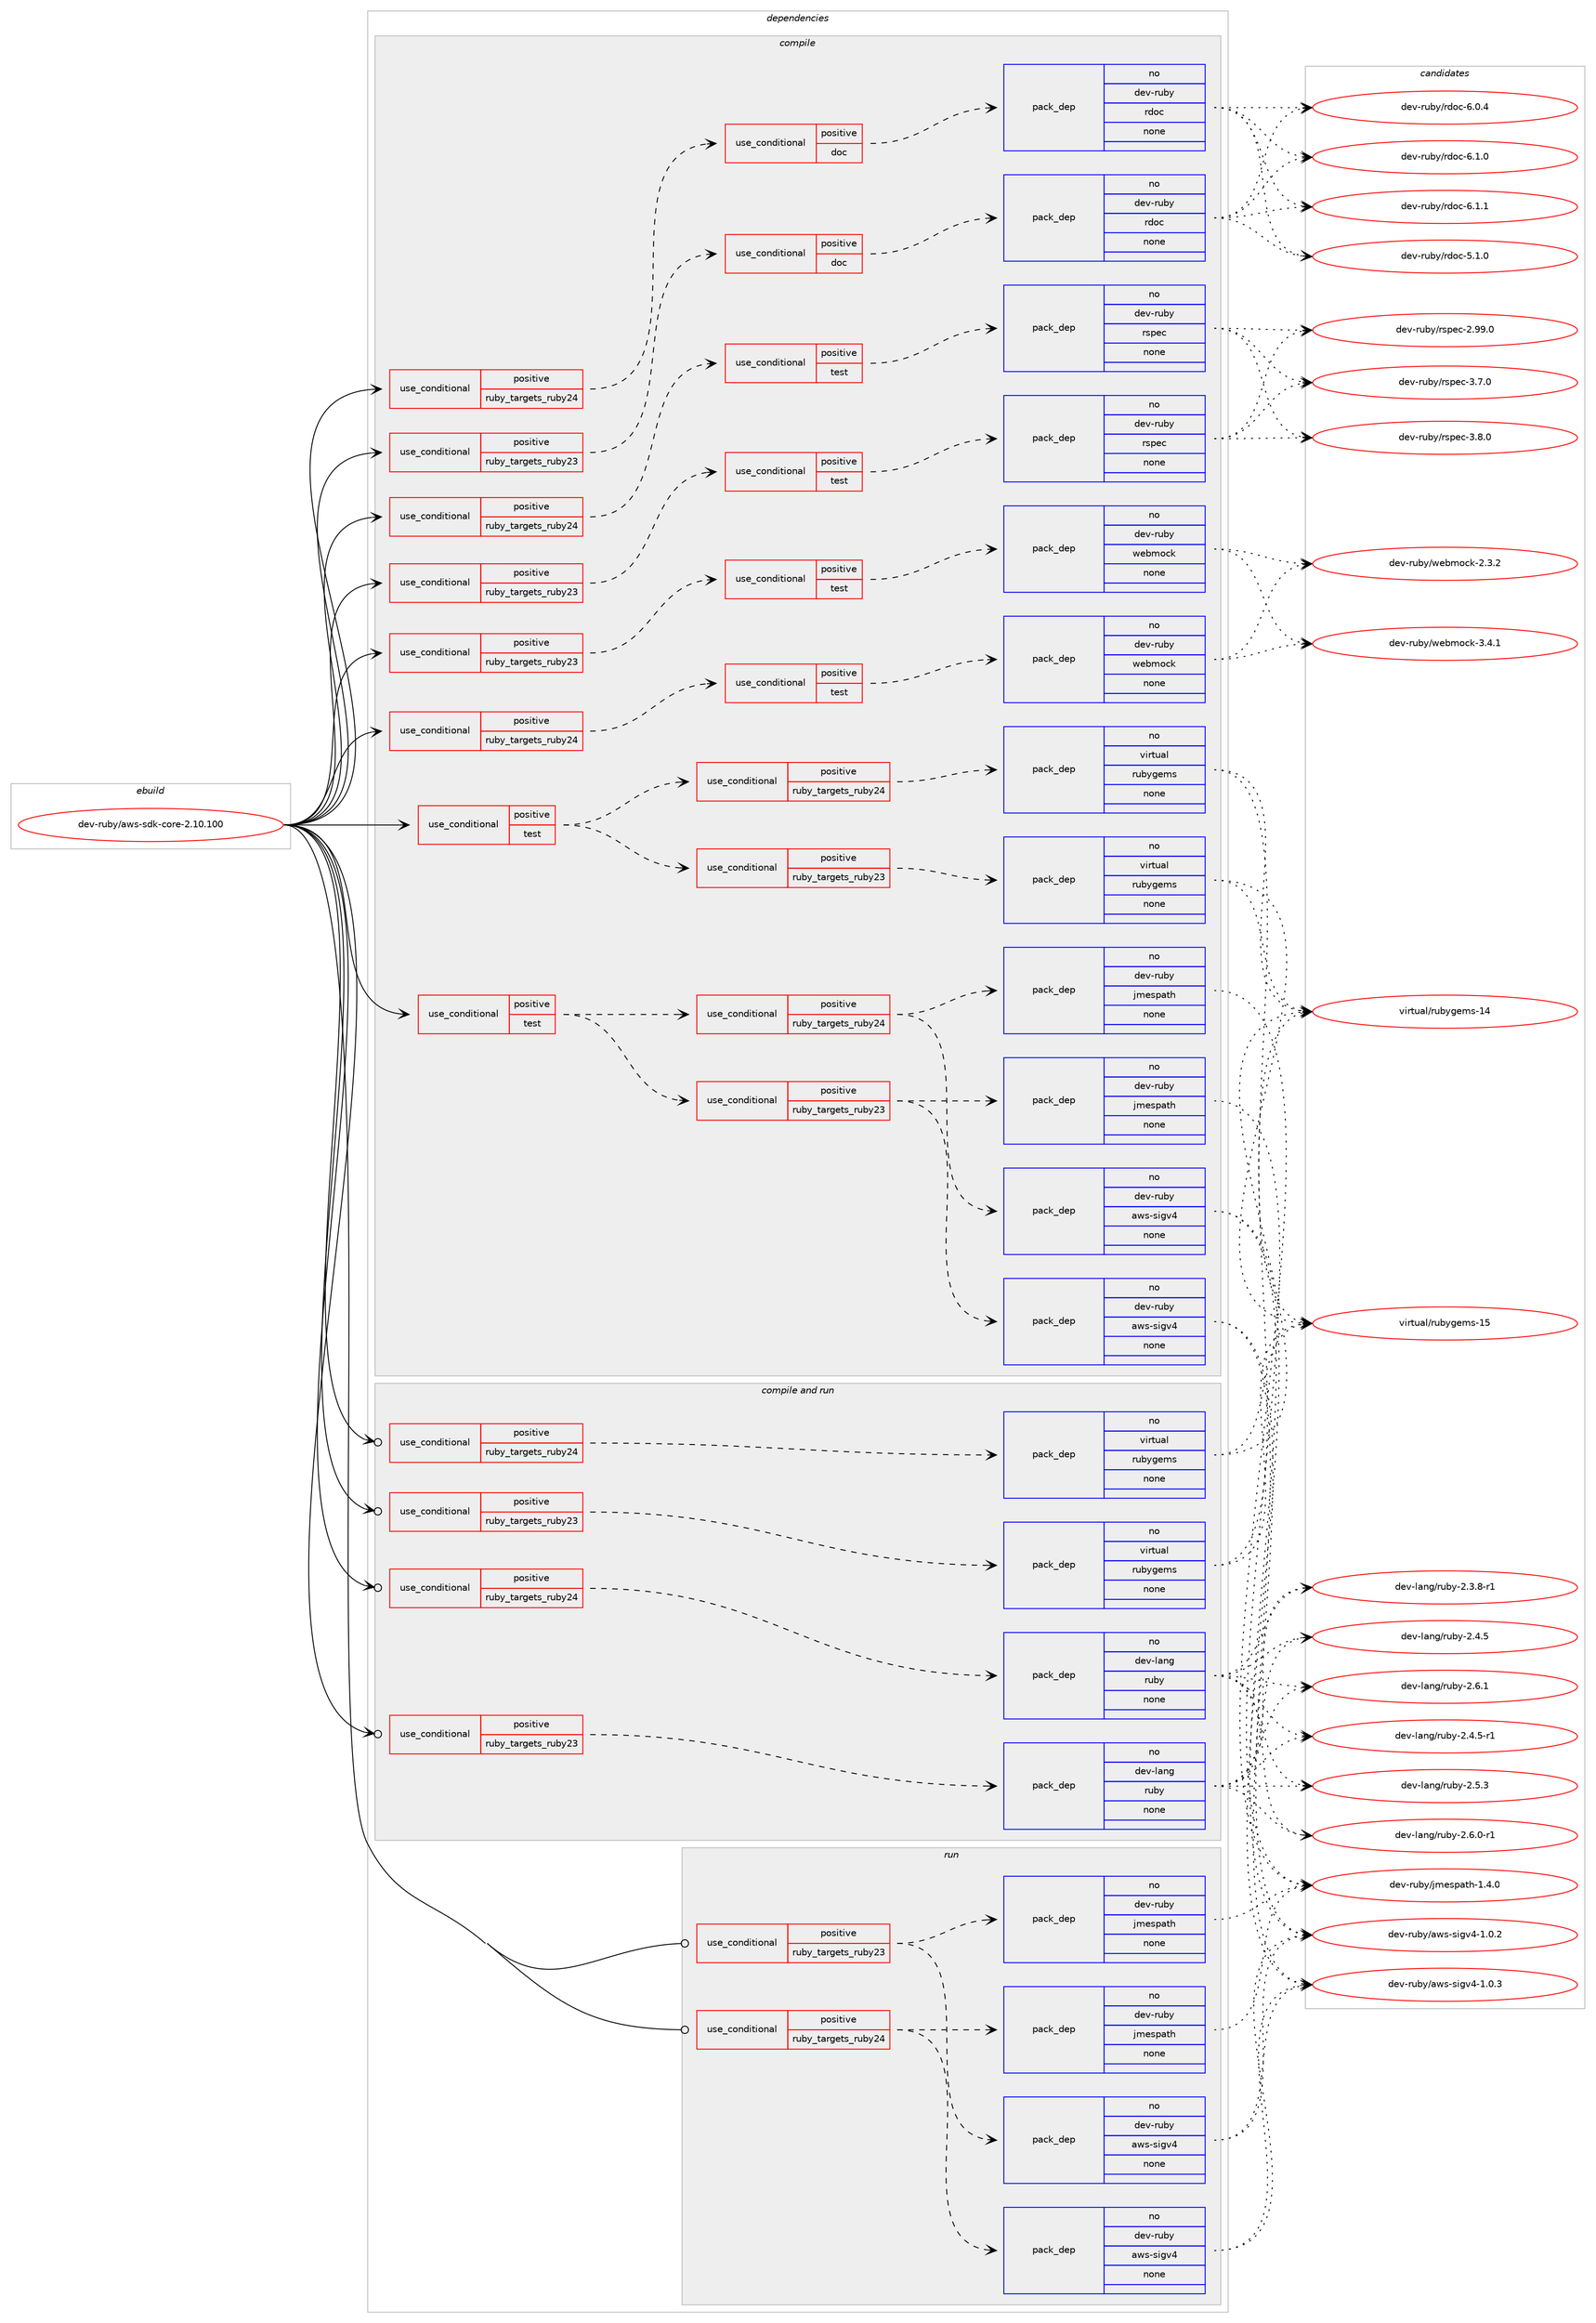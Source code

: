 digraph prolog {

# *************
# Graph options
# *************

newrank=true;
concentrate=true;
compound=true;
graph [rankdir=LR,fontname=Helvetica,fontsize=10,ranksep=1.5];#, ranksep=2.5, nodesep=0.2];
edge  [arrowhead=vee];
node  [fontname=Helvetica,fontsize=10];

# **********
# The ebuild
# **********

subgraph cluster_leftcol {
color=gray;
rank=same;
label=<<i>ebuild</i>>;
id [label="dev-ruby/aws-sdk-core-2.10.100", color=red, width=4, href="../dev-ruby/aws-sdk-core-2.10.100.svg"];
}

# ****************
# The dependencies
# ****************

subgraph cluster_midcol {
color=gray;
label=<<i>dependencies</i>>;
subgraph cluster_compile {
fillcolor="#eeeeee";
style=filled;
label=<<i>compile</i>>;
subgraph cond394267 {
dependency1482717 [label=<<TABLE BORDER="0" CELLBORDER="1" CELLSPACING="0" CELLPADDING="4"><TR><TD ROWSPAN="3" CELLPADDING="10">use_conditional</TD></TR><TR><TD>positive</TD></TR><TR><TD>ruby_targets_ruby23</TD></TR></TABLE>>, shape=none, color=red];
subgraph cond394268 {
dependency1482718 [label=<<TABLE BORDER="0" CELLBORDER="1" CELLSPACING="0" CELLPADDING="4"><TR><TD ROWSPAN="3" CELLPADDING="10">use_conditional</TD></TR><TR><TD>positive</TD></TR><TR><TD>doc</TD></TR></TABLE>>, shape=none, color=red];
subgraph pack1065018 {
dependency1482719 [label=<<TABLE BORDER="0" CELLBORDER="1" CELLSPACING="0" CELLPADDING="4" WIDTH="220"><TR><TD ROWSPAN="6" CELLPADDING="30">pack_dep</TD></TR><TR><TD WIDTH="110">no</TD></TR><TR><TD>dev-ruby</TD></TR><TR><TD>rdoc</TD></TR><TR><TD>none</TD></TR><TR><TD></TD></TR></TABLE>>, shape=none, color=blue];
}
dependency1482718:e -> dependency1482719:w [weight=20,style="dashed",arrowhead="vee"];
}
dependency1482717:e -> dependency1482718:w [weight=20,style="dashed",arrowhead="vee"];
}
id:e -> dependency1482717:w [weight=20,style="solid",arrowhead="vee"];
subgraph cond394269 {
dependency1482720 [label=<<TABLE BORDER="0" CELLBORDER="1" CELLSPACING="0" CELLPADDING="4"><TR><TD ROWSPAN="3" CELLPADDING="10">use_conditional</TD></TR><TR><TD>positive</TD></TR><TR><TD>ruby_targets_ruby23</TD></TR></TABLE>>, shape=none, color=red];
subgraph cond394270 {
dependency1482721 [label=<<TABLE BORDER="0" CELLBORDER="1" CELLSPACING="0" CELLPADDING="4"><TR><TD ROWSPAN="3" CELLPADDING="10">use_conditional</TD></TR><TR><TD>positive</TD></TR><TR><TD>test</TD></TR></TABLE>>, shape=none, color=red];
subgraph pack1065019 {
dependency1482722 [label=<<TABLE BORDER="0" CELLBORDER="1" CELLSPACING="0" CELLPADDING="4" WIDTH="220"><TR><TD ROWSPAN="6" CELLPADDING="30">pack_dep</TD></TR><TR><TD WIDTH="110">no</TD></TR><TR><TD>dev-ruby</TD></TR><TR><TD>rspec</TD></TR><TR><TD>none</TD></TR><TR><TD></TD></TR></TABLE>>, shape=none, color=blue];
}
dependency1482721:e -> dependency1482722:w [weight=20,style="dashed",arrowhead="vee"];
}
dependency1482720:e -> dependency1482721:w [weight=20,style="dashed",arrowhead="vee"];
}
id:e -> dependency1482720:w [weight=20,style="solid",arrowhead="vee"];
subgraph cond394271 {
dependency1482723 [label=<<TABLE BORDER="0" CELLBORDER="1" CELLSPACING="0" CELLPADDING="4"><TR><TD ROWSPAN="3" CELLPADDING="10">use_conditional</TD></TR><TR><TD>positive</TD></TR><TR><TD>ruby_targets_ruby23</TD></TR></TABLE>>, shape=none, color=red];
subgraph cond394272 {
dependency1482724 [label=<<TABLE BORDER="0" CELLBORDER="1" CELLSPACING="0" CELLPADDING="4"><TR><TD ROWSPAN="3" CELLPADDING="10">use_conditional</TD></TR><TR><TD>positive</TD></TR><TR><TD>test</TD></TR></TABLE>>, shape=none, color=red];
subgraph pack1065020 {
dependency1482725 [label=<<TABLE BORDER="0" CELLBORDER="1" CELLSPACING="0" CELLPADDING="4" WIDTH="220"><TR><TD ROWSPAN="6" CELLPADDING="30">pack_dep</TD></TR><TR><TD WIDTH="110">no</TD></TR><TR><TD>dev-ruby</TD></TR><TR><TD>webmock</TD></TR><TR><TD>none</TD></TR><TR><TD></TD></TR></TABLE>>, shape=none, color=blue];
}
dependency1482724:e -> dependency1482725:w [weight=20,style="dashed",arrowhead="vee"];
}
dependency1482723:e -> dependency1482724:w [weight=20,style="dashed",arrowhead="vee"];
}
id:e -> dependency1482723:w [weight=20,style="solid",arrowhead="vee"];
subgraph cond394273 {
dependency1482726 [label=<<TABLE BORDER="0" CELLBORDER="1" CELLSPACING="0" CELLPADDING="4"><TR><TD ROWSPAN="3" CELLPADDING="10">use_conditional</TD></TR><TR><TD>positive</TD></TR><TR><TD>ruby_targets_ruby24</TD></TR></TABLE>>, shape=none, color=red];
subgraph cond394274 {
dependency1482727 [label=<<TABLE BORDER="0" CELLBORDER="1" CELLSPACING="0" CELLPADDING="4"><TR><TD ROWSPAN="3" CELLPADDING="10">use_conditional</TD></TR><TR><TD>positive</TD></TR><TR><TD>doc</TD></TR></TABLE>>, shape=none, color=red];
subgraph pack1065021 {
dependency1482728 [label=<<TABLE BORDER="0" CELLBORDER="1" CELLSPACING="0" CELLPADDING="4" WIDTH="220"><TR><TD ROWSPAN="6" CELLPADDING="30">pack_dep</TD></TR><TR><TD WIDTH="110">no</TD></TR><TR><TD>dev-ruby</TD></TR><TR><TD>rdoc</TD></TR><TR><TD>none</TD></TR><TR><TD></TD></TR></TABLE>>, shape=none, color=blue];
}
dependency1482727:e -> dependency1482728:w [weight=20,style="dashed",arrowhead="vee"];
}
dependency1482726:e -> dependency1482727:w [weight=20,style="dashed",arrowhead="vee"];
}
id:e -> dependency1482726:w [weight=20,style="solid",arrowhead="vee"];
subgraph cond394275 {
dependency1482729 [label=<<TABLE BORDER="0" CELLBORDER="1" CELLSPACING="0" CELLPADDING="4"><TR><TD ROWSPAN="3" CELLPADDING="10">use_conditional</TD></TR><TR><TD>positive</TD></TR><TR><TD>ruby_targets_ruby24</TD></TR></TABLE>>, shape=none, color=red];
subgraph cond394276 {
dependency1482730 [label=<<TABLE BORDER="0" CELLBORDER="1" CELLSPACING="0" CELLPADDING="4"><TR><TD ROWSPAN="3" CELLPADDING="10">use_conditional</TD></TR><TR><TD>positive</TD></TR><TR><TD>test</TD></TR></TABLE>>, shape=none, color=red];
subgraph pack1065022 {
dependency1482731 [label=<<TABLE BORDER="0" CELLBORDER="1" CELLSPACING="0" CELLPADDING="4" WIDTH="220"><TR><TD ROWSPAN="6" CELLPADDING="30">pack_dep</TD></TR><TR><TD WIDTH="110">no</TD></TR><TR><TD>dev-ruby</TD></TR><TR><TD>rspec</TD></TR><TR><TD>none</TD></TR><TR><TD></TD></TR></TABLE>>, shape=none, color=blue];
}
dependency1482730:e -> dependency1482731:w [weight=20,style="dashed",arrowhead="vee"];
}
dependency1482729:e -> dependency1482730:w [weight=20,style="dashed",arrowhead="vee"];
}
id:e -> dependency1482729:w [weight=20,style="solid",arrowhead="vee"];
subgraph cond394277 {
dependency1482732 [label=<<TABLE BORDER="0" CELLBORDER="1" CELLSPACING="0" CELLPADDING="4"><TR><TD ROWSPAN="3" CELLPADDING="10">use_conditional</TD></TR><TR><TD>positive</TD></TR><TR><TD>ruby_targets_ruby24</TD></TR></TABLE>>, shape=none, color=red];
subgraph cond394278 {
dependency1482733 [label=<<TABLE BORDER="0" CELLBORDER="1" CELLSPACING="0" CELLPADDING="4"><TR><TD ROWSPAN="3" CELLPADDING="10">use_conditional</TD></TR><TR><TD>positive</TD></TR><TR><TD>test</TD></TR></TABLE>>, shape=none, color=red];
subgraph pack1065023 {
dependency1482734 [label=<<TABLE BORDER="0" CELLBORDER="1" CELLSPACING="0" CELLPADDING="4" WIDTH="220"><TR><TD ROWSPAN="6" CELLPADDING="30">pack_dep</TD></TR><TR><TD WIDTH="110">no</TD></TR><TR><TD>dev-ruby</TD></TR><TR><TD>webmock</TD></TR><TR><TD>none</TD></TR><TR><TD></TD></TR></TABLE>>, shape=none, color=blue];
}
dependency1482733:e -> dependency1482734:w [weight=20,style="dashed",arrowhead="vee"];
}
dependency1482732:e -> dependency1482733:w [weight=20,style="dashed",arrowhead="vee"];
}
id:e -> dependency1482732:w [weight=20,style="solid",arrowhead="vee"];
subgraph cond394279 {
dependency1482735 [label=<<TABLE BORDER="0" CELLBORDER="1" CELLSPACING="0" CELLPADDING="4"><TR><TD ROWSPAN="3" CELLPADDING="10">use_conditional</TD></TR><TR><TD>positive</TD></TR><TR><TD>test</TD></TR></TABLE>>, shape=none, color=red];
subgraph cond394280 {
dependency1482736 [label=<<TABLE BORDER="0" CELLBORDER="1" CELLSPACING="0" CELLPADDING="4"><TR><TD ROWSPAN="3" CELLPADDING="10">use_conditional</TD></TR><TR><TD>positive</TD></TR><TR><TD>ruby_targets_ruby23</TD></TR></TABLE>>, shape=none, color=red];
subgraph pack1065024 {
dependency1482737 [label=<<TABLE BORDER="0" CELLBORDER="1" CELLSPACING="0" CELLPADDING="4" WIDTH="220"><TR><TD ROWSPAN="6" CELLPADDING="30">pack_dep</TD></TR><TR><TD WIDTH="110">no</TD></TR><TR><TD>dev-ruby</TD></TR><TR><TD>aws-sigv4</TD></TR><TR><TD>none</TD></TR><TR><TD></TD></TR></TABLE>>, shape=none, color=blue];
}
dependency1482736:e -> dependency1482737:w [weight=20,style="dashed",arrowhead="vee"];
subgraph pack1065025 {
dependency1482738 [label=<<TABLE BORDER="0" CELLBORDER="1" CELLSPACING="0" CELLPADDING="4" WIDTH="220"><TR><TD ROWSPAN="6" CELLPADDING="30">pack_dep</TD></TR><TR><TD WIDTH="110">no</TD></TR><TR><TD>dev-ruby</TD></TR><TR><TD>jmespath</TD></TR><TR><TD>none</TD></TR><TR><TD></TD></TR></TABLE>>, shape=none, color=blue];
}
dependency1482736:e -> dependency1482738:w [weight=20,style="dashed",arrowhead="vee"];
}
dependency1482735:e -> dependency1482736:w [weight=20,style="dashed",arrowhead="vee"];
subgraph cond394281 {
dependency1482739 [label=<<TABLE BORDER="0" CELLBORDER="1" CELLSPACING="0" CELLPADDING="4"><TR><TD ROWSPAN="3" CELLPADDING="10">use_conditional</TD></TR><TR><TD>positive</TD></TR><TR><TD>ruby_targets_ruby24</TD></TR></TABLE>>, shape=none, color=red];
subgraph pack1065026 {
dependency1482740 [label=<<TABLE BORDER="0" CELLBORDER="1" CELLSPACING="0" CELLPADDING="4" WIDTH="220"><TR><TD ROWSPAN="6" CELLPADDING="30">pack_dep</TD></TR><TR><TD WIDTH="110">no</TD></TR><TR><TD>dev-ruby</TD></TR><TR><TD>aws-sigv4</TD></TR><TR><TD>none</TD></TR><TR><TD></TD></TR></TABLE>>, shape=none, color=blue];
}
dependency1482739:e -> dependency1482740:w [weight=20,style="dashed",arrowhead="vee"];
subgraph pack1065027 {
dependency1482741 [label=<<TABLE BORDER="0" CELLBORDER="1" CELLSPACING="0" CELLPADDING="4" WIDTH="220"><TR><TD ROWSPAN="6" CELLPADDING="30">pack_dep</TD></TR><TR><TD WIDTH="110">no</TD></TR><TR><TD>dev-ruby</TD></TR><TR><TD>jmespath</TD></TR><TR><TD>none</TD></TR><TR><TD></TD></TR></TABLE>>, shape=none, color=blue];
}
dependency1482739:e -> dependency1482741:w [weight=20,style="dashed",arrowhead="vee"];
}
dependency1482735:e -> dependency1482739:w [weight=20,style="dashed",arrowhead="vee"];
}
id:e -> dependency1482735:w [weight=20,style="solid",arrowhead="vee"];
subgraph cond394282 {
dependency1482742 [label=<<TABLE BORDER="0" CELLBORDER="1" CELLSPACING="0" CELLPADDING="4"><TR><TD ROWSPAN="3" CELLPADDING="10">use_conditional</TD></TR><TR><TD>positive</TD></TR><TR><TD>test</TD></TR></TABLE>>, shape=none, color=red];
subgraph cond394283 {
dependency1482743 [label=<<TABLE BORDER="0" CELLBORDER="1" CELLSPACING="0" CELLPADDING="4"><TR><TD ROWSPAN="3" CELLPADDING="10">use_conditional</TD></TR><TR><TD>positive</TD></TR><TR><TD>ruby_targets_ruby23</TD></TR></TABLE>>, shape=none, color=red];
subgraph pack1065028 {
dependency1482744 [label=<<TABLE BORDER="0" CELLBORDER="1" CELLSPACING="0" CELLPADDING="4" WIDTH="220"><TR><TD ROWSPAN="6" CELLPADDING="30">pack_dep</TD></TR><TR><TD WIDTH="110">no</TD></TR><TR><TD>virtual</TD></TR><TR><TD>rubygems</TD></TR><TR><TD>none</TD></TR><TR><TD></TD></TR></TABLE>>, shape=none, color=blue];
}
dependency1482743:e -> dependency1482744:w [weight=20,style="dashed",arrowhead="vee"];
}
dependency1482742:e -> dependency1482743:w [weight=20,style="dashed",arrowhead="vee"];
subgraph cond394284 {
dependency1482745 [label=<<TABLE BORDER="0" CELLBORDER="1" CELLSPACING="0" CELLPADDING="4"><TR><TD ROWSPAN="3" CELLPADDING="10">use_conditional</TD></TR><TR><TD>positive</TD></TR><TR><TD>ruby_targets_ruby24</TD></TR></TABLE>>, shape=none, color=red];
subgraph pack1065029 {
dependency1482746 [label=<<TABLE BORDER="0" CELLBORDER="1" CELLSPACING="0" CELLPADDING="4" WIDTH="220"><TR><TD ROWSPAN="6" CELLPADDING="30">pack_dep</TD></TR><TR><TD WIDTH="110">no</TD></TR><TR><TD>virtual</TD></TR><TR><TD>rubygems</TD></TR><TR><TD>none</TD></TR><TR><TD></TD></TR></TABLE>>, shape=none, color=blue];
}
dependency1482745:e -> dependency1482746:w [weight=20,style="dashed",arrowhead="vee"];
}
dependency1482742:e -> dependency1482745:w [weight=20,style="dashed",arrowhead="vee"];
}
id:e -> dependency1482742:w [weight=20,style="solid",arrowhead="vee"];
}
subgraph cluster_compileandrun {
fillcolor="#eeeeee";
style=filled;
label=<<i>compile and run</i>>;
subgraph cond394285 {
dependency1482747 [label=<<TABLE BORDER="0" CELLBORDER="1" CELLSPACING="0" CELLPADDING="4"><TR><TD ROWSPAN="3" CELLPADDING="10">use_conditional</TD></TR><TR><TD>positive</TD></TR><TR><TD>ruby_targets_ruby23</TD></TR></TABLE>>, shape=none, color=red];
subgraph pack1065030 {
dependency1482748 [label=<<TABLE BORDER="0" CELLBORDER="1" CELLSPACING="0" CELLPADDING="4" WIDTH="220"><TR><TD ROWSPAN="6" CELLPADDING="30">pack_dep</TD></TR><TR><TD WIDTH="110">no</TD></TR><TR><TD>dev-lang</TD></TR><TR><TD>ruby</TD></TR><TR><TD>none</TD></TR><TR><TD></TD></TR></TABLE>>, shape=none, color=blue];
}
dependency1482747:e -> dependency1482748:w [weight=20,style="dashed",arrowhead="vee"];
}
id:e -> dependency1482747:w [weight=20,style="solid",arrowhead="odotvee"];
subgraph cond394286 {
dependency1482749 [label=<<TABLE BORDER="0" CELLBORDER="1" CELLSPACING="0" CELLPADDING="4"><TR><TD ROWSPAN="3" CELLPADDING="10">use_conditional</TD></TR><TR><TD>positive</TD></TR><TR><TD>ruby_targets_ruby23</TD></TR></TABLE>>, shape=none, color=red];
subgraph pack1065031 {
dependency1482750 [label=<<TABLE BORDER="0" CELLBORDER="1" CELLSPACING="0" CELLPADDING="4" WIDTH="220"><TR><TD ROWSPAN="6" CELLPADDING="30">pack_dep</TD></TR><TR><TD WIDTH="110">no</TD></TR><TR><TD>virtual</TD></TR><TR><TD>rubygems</TD></TR><TR><TD>none</TD></TR><TR><TD></TD></TR></TABLE>>, shape=none, color=blue];
}
dependency1482749:e -> dependency1482750:w [weight=20,style="dashed",arrowhead="vee"];
}
id:e -> dependency1482749:w [weight=20,style="solid",arrowhead="odotvee"];
subgraph cond394287 {
dependency1482751 [label=<<TABLE BORDER="0" CELLBORDER="1" CELLSPACING="0" CELLPADDING="4"><TR><TD ROWSPAN="3" CELLPADDING="10">use_conditional</TD></TR><TR><TD>positive</TD></TR><TR><TD>ruby_targets_ruby24</TD></TR></TABLE>>, shape=none, color=red];
subgraph pack1065032 {
dependency1482752 [label=<<TABLE BORDER="0" CELLBORDER="1" CELLSPACING="0" CELLPADDING="4" WIDTH="220"><TR><TD ROWSPAN="6" CELLPADDING="30">pack_dep</TD></TR><TR><TD WIDTH="110">no</TD></TR><TR><TD>dev-lang</TD></TR><TR><TD>ruby</TD></TR><TR><TD>none</TD></TR><TR><TD></TD></TR></TABLE>>, shape=none, color=blue];
}
dependency1482751:e -> dependency1482752:w [weight=20,style="dashed",arrowhead="vee"];
}
id:e -> dependency1482751:w [weight=20,style="solid",arrowhead="odotvee"];
subgraph cond394288 {
dependency1482753 [label=<<TABLE BORDER="0" CELLBORDER="1" CELLSPACING="0" CELLPADDING="4"><TR><TD ROWSPAN="3" CELLPADDING="10">use_conditional</TD></TR><TR><TD>positive</TD></TR><TR><TD>ruby_targets_ruby24</TD></TR></TABLE>>, shape=none, color=red];
subgraph pack1065033 {
dependency1482754 [label=<<TABLE BORDER="0" CELLBORDER="1" CELLSPACING="0" CELLPADDING="4" WIDTH="220"><TR><TD ROWSPAN="6" CELLPADDING="30">pack_dep</TD></TR><TR><TD WIDTH="110">no</TD></TR><TR><TD>virtual</TD></TR><TR><TD>rubygems</TD></TR><TR><TD>none</TD></TR><TR><TD></TD></TR></TABLE>>, shape=none, color=blue];
}
dependency1482753:e -> dependency1482754:w [weight=20,style="dashed",arrowhead="vee"];
}
id:e -> dependency1482753:w [weight=20,style="solid",arrowhead="odotvee"];
}
subgraph cluster_run {
fillcolor="#eeeeee";
style=filled;
label=<<i>run</i>>;
subgraph cond394289 {
dependency1482755 [label=<<TABLE BORDER="0" CELLBORDER="1" CELLSPACING="0" CELLPADDING="4"><TR><TD ROWSPAN="3" CELLPADDING="10">use_conditional</TD></TR><TR><TD>positive</TD></TR><TR><TD>ruby_targets_ruby23</TD></TR></TABLE>>, shape=none, color=red];
subgraph pack1065034 {
dependency1482756 [label=<<TABLE BORDER="0" CELLBORDER="1" CELLSPACING="0" CELLPADDING="4" WIDTH="220"><TR><TD ROWSPAN="6" CELLPADDING="30">pack_dep</TD></TR><TR><TD WIDTH="110">no</TD></TR><TR><TD>dev-ruby</TD></TR><TR><TD>aws-sigv4</TD></TR><TR><TD>none</TD></TR><TR><TD></TD></TR></TABLE>>, shape=none, color=blue];
}
dependency1482755:e -> dependency1482756:w [weight=20,style="dashed",arrowhead="vee"];
subgraph pack1065035 {
dependency1482757 [label=<<TABLE BORDER="0" CELLBORDER="1" CELLSPACING="0" CELLPADDING="4" WIDTH="220"><TR><TD ROWSPAN="6" CELLPADDING="30">pack_dep</TD></TR><TR><TD WIDTH="110">no</TD></TR><TR><TD>dev-ruby</TD></TR><TR><TD>jmespath</TD></TR><TR><TD>none</TD></TR><TR><TD></TD></TR></TABLE>>, shape=none, color=blue];
}
dependency1482755:e -> dependency1482757:w [weight=20,style="dashed",arrowhead="vee"];
}
id:e -> dependency1482755:w [weight=20,style="solid",arrowhead="odot"];
subgraph cond394290 {
dependency1482758 [label=<<TABLE BORDER="0" CELLBORDER="1" CELLSPACING="0" CELLPADDING="4"><TR><TD ROWSPAN="3" CELLPADDING="10">use_conditional</TD></TR><TR><TD>positive</TD></TR><TR><TD>ruby_targets_ruby24</TD></TR></TABLE>>, shape=none, color=red];
subgraph pack1065036 {
dependency1482759 [label=<<TABLE BORDER="0" CELLBORDER="1" CELLSPACING="0" CELLPADDING="4" WIDTH="220"><TR><TD ROWSPAN="6" CELLPADDING="30">pack_dep</TD></TR><TR><TD WIDTH="110">no</TD></TR><TR><TD>dev-ruby</TD></TR><TR><TD>aws-sigv4</TD></TR><TR><TD>none</TD></TR><TR><TD></TD></TR></TABLE>>, shape=none, color=blue];
}
dependency1482758:e -> dependency1482759:w [weight=20,style="dashed",arrowhead="vee"];
subgraph pack1065037 {
dependency1482760 [label=<<TABLE BORDER="0" CELLBORDER="1" CELLSPACING="0" CELLPADDING="4" WIDTH="220"><TR><TD ROWSPAN="6" CELLPADDING="30">pack_dep</TD></TR><TR><TD WIDTH="110">no</TD></TR><TR><TD>dev-ruby</TD></TR><TR><TD>jmespath</TD></TR><TR><TD>none</TD></TR><TR><TD></TD></TR></TABLE>>, shape=none, color=blue];
}
dependency1482758:e -> dependency1482760:w [weight=20,style="dashed",arrowhead="vee"];
}
id:e -> dependency1482758:w [weight=20,style="solid",arrowhead="odot"];
}
}

# **************
# The candidates
# **************

subgraph cluster_choices {
rank=same;
color=gray;
label=<<i>candidates</i>>;

subgraph choice1065018 {
color=black;
nodesep=1;
choice10010111845114117981214711410011199455346494648 [label="dev-ruby/rdoc-5.1.0", color=red, width=4,href="../dev-ruby/rdoc-5.1.0.svg"];
choice10010111845114117981214711410011199455446484652 [label="dev-ruby/rdoc-6.0.4", color=red, width=4,href="../dev-ruby/rdoc-6.0.4.svg"];
choice10010111845114117981214711410011199455446494648 [label="dev-ruby/rdoc-6.1.0", color=red, width=4,href="../dev-ruby/rdoc-6.1.0.svg"];
choice10010111845114117981214711410011199455446494649 [label="dev-ruby/rdoc-6.1.1", color=red, width=4,href="../dev-ruby/rdoc-6.1.1.svg"];
dependency1482719:e -> choice10010111845114117981214711410011199455346494648:w [style=dotted,weight="100"];
dependency1482719:e -> choice10010111845114117981214711410011199455446484652:w [style=dotted,weight="100"];
dependency1482719:e -> choice10010111845114117981214711410011199455446494648:w [style=dotted,weight="100"];
dependency1482719:e -> choice10010111845114117981214711410011199455446494649:w [style=dotted,weight="100"];
}
subgraph choice1065019 {
color=black;
nodesep=1;
choice1001011184511411798121471141151121019945504657574648 [label="dev-ruby/rspec-2.99.0", color=red, width=4,href="../dev-ruby/rspec-2.99.0.svg"];
choice10010111845114117981214711411511210199455146554648 [label="dev-ruby/rspec-3.7.0", color=red, width=4,href="../dev-ruby/rspec-3.7.0.svg"];
choice10010111845114117981214711411511210199455146564648 [label="dev-ruby/rspec-3.8.0", color=red, width=4,href="../dev-ruby/rspec-3.8.0.svg"];
dependency1482722:e -> choice1001011184511411798121471141151121019945504657574648:w [style=dotted,weight="100"];
dependency1482722:e -> choice10010111845114117981214711411511210199455146554648:w [style=dotted,weight="100"];
dependency1482722:e -> choice10010111845114117981214711411511210199455146564648:w [style=dotted,weight="100"];
}
subgraph choice1065020 {
color=black;
nodesep=1;
choice1001011184511411798121471191019810911199107455046514650 [label="dev-ruby/webmock-2.3.2", color=red, width=4,href="../dev-ruby/webmock-2.3.2.svg"];
choice1001011184511411798121471191019810911199107455146524649 [label="dev-ruby/webmock-3.4.1", color=red, width=4,href="../dev-ruby/webmock-3.4.1.svg"];
dependency1482725:e -> choice1001011184511411798121471191019810911199107455046514650:w [style=dotted,weight="100"];
dependency1482725:e -> choice1001011184511411798121471191019810911199107455146524649:w [style=dotted,weight="100"];
}
subgraph choice1065021 {
color=black;
nodesep=1;
choice10010111845114117981214711410011199455346494648 [label="dev-ruby/rdoc-5.1.0", color=red, width=4,href="../dev-ruby/rdoc-5.1.0.svg"];
choice10010111845114117981214711410011199455446484652 [label="dev-ruby/rdoc-6.0.4", color=red, width=4,href="../dev-ruby/rdoc-6.0.4.svg"];
choice10010111845114117981214711410011199455446494648 [label="dev-ruby/rdoc-6.1.0", color=red, width=4,href="../dev-ruby/rdoc-6.1.0.svg"];
choice10010111845114117981214711410011199455446494649 [label="dev-ruby/rdoc-6.1.1", color=red, width=4,href="../dev-ruby/rdoc-6.1.1.svg"];
dependency1482728:e -> choice10010111845114117981214711410011199455346494648:w [style=dotted,weight="100"];
dependency1482728:e -> choice10010111845114117981214711410011199455446484652:w [style=dotted,weight="100"];
dependency1482728:e -> choice10010111845114117981214711410011199455446494648:w [style=dotted,weight="100"];
dependency1482728:e -> choice10010111845114117981214711410011199455446494649:w [style=dotted,weight="100"];
}
subgraph choice1065022 {
color=black;
nodesep=1;
choice1001011184511411798121471141151121019945504657574648 [label="dev-ruby/rspec-2.99.0", color=red, width=4,href="../dev-ruby/rspec-2.99.0.svg"];
choice10010111845114117981214711411511210199455146554648 [label="dev-ruby/rspec-3.7.0", color=red, width=4,href="../dev-ruby/rspec-3.7.0.svg"];
choice10010111845114117981214711411511210199455146564648 [label="dev-ruby/rspec-3.8.0", color=red, width=4,href="../dev-ruby/rspec-3.8.0.svg"];
dependency1482731:e -> choice1001011184511411798121471141151121019945504657574648:w [style=dotted,weight="100"];
dependency1482731:e -> choice10010111845114117981214711411511210199455146554648:w [style=dotted,weight="100"];
dependency1482731:e -> choice10010111845114117981214711411511210199455146564648:w [style=dotted,weight="100"];
}
subgraph choice1065023 {
color=black;
nodesep=1;
choice1001011184511411798121471191019810911199107455046514650 [label="dev-ruby/webmock-2.3.2", color=red, width=4,href="../dev-ruby/webmock-2.3.2.svg"];
choice1001011184511411798121471191019810911199107455146524649 [label="dev-ruby/webmock-3.4.1", color=red, width=4,href="../dev-ruby/webmock-3.4.1.svg"];
dependency1482734:e -> choice1001011184511411798121471191019810911199107455046514650:w [style=dotted,weight="100"];
dependency1482734:e -> choice1001011184511411798121471191019810911199107455146524649:w [style=dotted,weight="100"];
}
subgraph choice1065024 {
color=black;
nodesep=1;
choice100101118451141179812147971191154511510510311852454946484650 [label="dev-ruby/aws-sigv4-1.0.2", color=red, width=4,href="../dev-ruby/aws-sigv4-1.0.2.svg"];
choice100101118451141179812147971191154511510510311852454946484651 [label="dev-ruby/aws-sigv4-1.0.3", color=red, width=4,href="../dev-ruby/aws-sigv4-1.0.3.svg"];
dependency1482737:e -> choice100101118451141179812147971191154511510510311852454946484650:w [style=dotted,weight="100"];
dependency1482737:e -> choice100101118451141179812147971191154511510510311852454946484651:w [style=dotted,weight="100"];
}
subgraph choice1065025 {
color=black;
nodesep=1;
choice10010111845114117981214710610910111511297116104454946524648 [label="dev-ruby/jmespath-1.4.0", color=red, width=4,href="../dev-ruby/jmespath-1.4.0.svg"];
dependency1482738:e -> choice10010111845114117981214710610910111511297116104454946524648:w [style=dotted,weight="100"];
}
subgraph choice1065026 {
color=black;
nodesep=1;
choice100101118451141179812147971191154511510510311852454946484650 [label="dev-ruby/aws-sigv4-1.0.2", color=red, width=4,href="../dev-ruby/aws-sigv4-1.0.2.svg"];
choice100101118451141179812147971191154511510510311852454946484651 [label="dev-ruby/aws-sigv4-1.0.3", color=red, width=4,href="../dev-ruby/aws-sigv4-1.0.3.svg"];
dependency1482740:e -> choice100101118451141179812147971191154511510510311852454946484650:w [style=dotted,weight="100"];
dependency1482740:e -> choice100101118451141179812147971191154511510510311852454946484651:w [style=dotted,weight="100"];
}
subgraph choice1065027 {
color=black;
nodesep=1;
choice10010111845114117981214710610910111511297116104454946524648 [label="dev-ruby/jmespath-1.4.0", color=red, width=4,href="../dev-ruby/jmespath-1.4.0.svg"];
dependency1482741:e -> choice10010111845114117981214710610910111511297116104454946524648:w [style=dotted,weight="100"];
}
subgraph choice1065028 {
color=black;
nodesep=1;
choice118105114116117971084711411798121103101109115454952 [label="virtual/rubygems-14", color=red, width=4,href="../virtual/rubygems-14.svg"];
choice118105114116117971084711411798121103101109115454953 [label="virtual/rubygems-15", color=red, width=4,href="../virtual/rubygems-15.svg"];
dependency1482744:e -> choice118105114116117971084711411798121103101109115454952:w [style=dotted,weight="100"];
dependency1482744:e -> choice118105114116117971084711411798121103101109115454953:w [style=dotted,weight="100"];
}
subgraph choice1065029 {
color=black;
nodesep=1;
choice118105114116117971084711411798121103101109115454952 [label="virtual/rubygems-14", color=red, width=4,href="../virtual/rubygems-14.svg"];
choice118105114116117971084711411798121103101109115454953 [label="virtual/rubygems-15", color=red, width=4,href="../virtual/rubygems-15.svg"];
dependency1482746:e -> choice118105114116117971084711411798121103101109115454952:w [style=dotted,weight="100"];
dependency1482746:e -> choice118105114116117971084711411798121103101109115454953:w [style=dotted,weight="100"];
}
subgraph choice1065030 {
color=black;
nodesep=1;
choice100101118451089711010347114117981214550465146564511449 [label="dev-lang/ruby-2.3.8-r1", color=red, width=4,href="../dev-lang/ruby-2.3.8-r1.svg"];
choice10010111845108971101034711411798121455046524653 [label="dev-lang/ruby-2.4.5", color=red, width=4,href="../dev-lang/ruby-2.4.5.svg"];
choice100101118451089711010347114117981214550465246534511449 [label="dev-lang/ruby-2.4.5-r1", color=red, width=4,href="../dev-lang/ruby-2.4.5-r1.svg"];
choice10010111845108971101034711411798121455046534651 [label="dev-lang/ruby-2.5.3", color=red, width=4,href="../dev-lang/ruby-2.5.3.svg"];
choice100101118451089711010347114117981214550465446484511449 [label="dev-lang/ruby-2.6.0-r1", color=red, width=4,href="../dev-lang/ruby-2.6.0-r1.svg"];
choice10010111845108971101034711411798121455046544649 [label="dev-lang/ruby-2.6.1", color=red, width=4,href="../dev-lang/ruby-2.6.1.svg"];
dependency1482748:e -> choice100101118451089711010347114117981214550465146564511449:w [style=dotted,weight="100"];
dependency1482748:e -> choice10010111845108971101034711411798121455046524653:w [style=dotted,weight="100"];
dependency1482748:e -> choice100101118451089711010347114117981214550465246534511449:w [style=dotted,weight="100"];
dependency1482748:e -> choice10010111845108971101034711411798121455046534651:w [style=dotted,weight="100"];
dependency1482748:e -> choice100101118451089711010347114117981214550465446484511449:w [style=dotted,weight="100"];
dependency1482748:e -> choice10010111845108971101034711411798121455046544649:w [style=dotted,weight="100"];
}
subgraph choice1065031 {
color=black;
nodesep=1;
choice118105114116117971084711411798121103101109115454952 [label="virtual/rubygems-14", color=red, width=4,href="../virtual/rubygems-14.svg"];
choice118105114116117971084711411798121103101109115454953 [label="virtual/rubygems-15", color=red, width=4,href="../virtual/rubygems-15.svg"];
dependency1482750:e -> choice118105114116117971084711411798121103101109115454952:w [style=dotted,weight="100"];
dependency1482750:e -> choice118105114116117971084711411798121103101109115454953:w [style=dotted,weight="100"];
}
subgraph choice1065032 {
color=black;
nodesep=1;
choice100101118451089711010347114117981214550465146564511449 [label="dev-lang/ruby-2.3.8-r1", color=red, width=4,href="../dev-lang/ruby-2.3.8-r1.svg"];
choice10010111845108971101034711411798121455046524653 [label="dev-lang/ruby-2.4.5", color=red, width=4,href="../dev-lang/ruby-2.4.5.svg"];
choice100101118451089711010347114117981214550465246534511449 [label="dev-lang/ruby-2.4.5-r1", color=red, width=4,href="../dev-lang/ruby-2.4.5-r1.svg"];
choice10010111845108971101034711411798121455046534651 [label="dev-lang/ruby-2.5.3", color=red, width=4,href="../dev-lang/ruby-2.5.3.svg"];
choice100101118451089711010347114117981214550465446484511449 [label="dev-lang/ruby-2.6.0-r1", color=red, width=4,href="../dev-lang/ruby-2.6.0-r1.svg"];
choice10010111845108971101034711411798121455046544649 [label="dev-lang/ruby-2.6.1", color=red, width=4,href="../dev-lang/ruby-2.6.1.svg"];
dependency1482752:e -> choice100101118451089711010347114117981214550465146564511449:w [style=dotted,weight="100"];
dependency1482752:e -> choice10010111845108971101034711411798121455046524653:w [style=dotted,weight="100"];
dependency1482752:e -> choice100101118451089711010347114117981214550465246534511449:w [style=dotted,weight="100"];
dependency1482752:e -> choice10010111845108971101034711411798121455046534651:w [style=dotted,weight="100"];
dependency1482752:e -> choice100101118451089711010347114117981214550465446484511449:w [style=dotted,weight="100"];
dependency1482752:e -> choice10010111845108971101034711411798121455046544649:w [style=dotted,weight="100"];
}
subgraph choice1065033 {
color=black;
nodesep=1;
choice118105114116117971084711411798121103101109115454952 [label="virtual/rubygems-14", color=red, width=4,href="../virtual/rubygems-14.svg"];
choice118105114116117971084711411798121103101109115454953 [label="virtual/rubygems-15", color=red, width=4,href="../virtual/rubygems-15.svg"];
dependency1482754:e -> choice118105114116117971084711411798121103101109115454952:w [style=dotted,weight="100"];
dependency1482754:e -> choice118105114116117971084711411798121103101109115454953:w [style=dotted,weight="100"];
}
subgraph choice1065034 {
color=black;
nodesep=1;
choice100101118451141179812147971191154511510510311852454946484650 [label="dev-ruby/aws-sigv4-1.0.2", color=red, width=4,href="../dev-ruby/aws-sigv4-1.0.2.svg"];
choice100101118451141179812147971191154511510510311852454946484651 [label="dev-ruby/aws-sigv4-1.0.3", color=red, width=4,href="../dev-ruby/aws-sigv4-1.0.3.svg"];
dependency1482756:e -> choice100101118451141179812147971191154511510510311852454946484650:w [style=dotted,weight="100"];
dependency1482756:e -> choice100101118451141179812147971191154511510510311852454946484651:w [style=dotted,weight="100"];
}
subgraph choice1065035 {
color=black;
nodesep=1;
choice10010111845114117981214710610910111511297116104454946524648 [label="dev-ruby/jmespath-1.4.0", color=red, width=4,href="../dev-ruby/jmespath-1.4.0.svg"];
dependency1482757:e -> choice10010111845114117981214710610910111511297116104454946524648:w [style=dotted,weight="100"];
}
subgraph choice1065036 {
color=black;
nodesep=1;
choice100101118451141179812147971191154511510510311852454946484650 [label="dev-ruby/aws-sigv4-1.0.2", color=red, width=4,href="../dev-ruby/aws-sigv4-1.0.2.svg"];
choice100101118451141179812147971191154511510510311852454946484651 [label="dev-ruby/aws-sigv4-1.0.3", color=red, width=4,href="../dev-ruby/aws-sigv4-1.0.3.svg"];
dependency1482759:e -> choice100101118451141179812147971191154511510510311852454946484650:w [style=dotted,weight="100"];
dependency1482759:e -> choice100101118451141179812147971191154511510510311852454946484651:w [style=dotted,weight="100"];
}
subgraph choice1065037 {
color=black;
nodesep=1;
choice10010111845114117981214710610910111511297116104454946524648 [label="dev-ruby/jmespath-1.4.0", color=red, width=4,href="../dev-ruby/jmespath-1.4.0.svg"];
dependency1482760:e -> choice10010111845114117981214710610910111511297116104454946524648:w [style=dotted,weight="100"];
}
}

}
